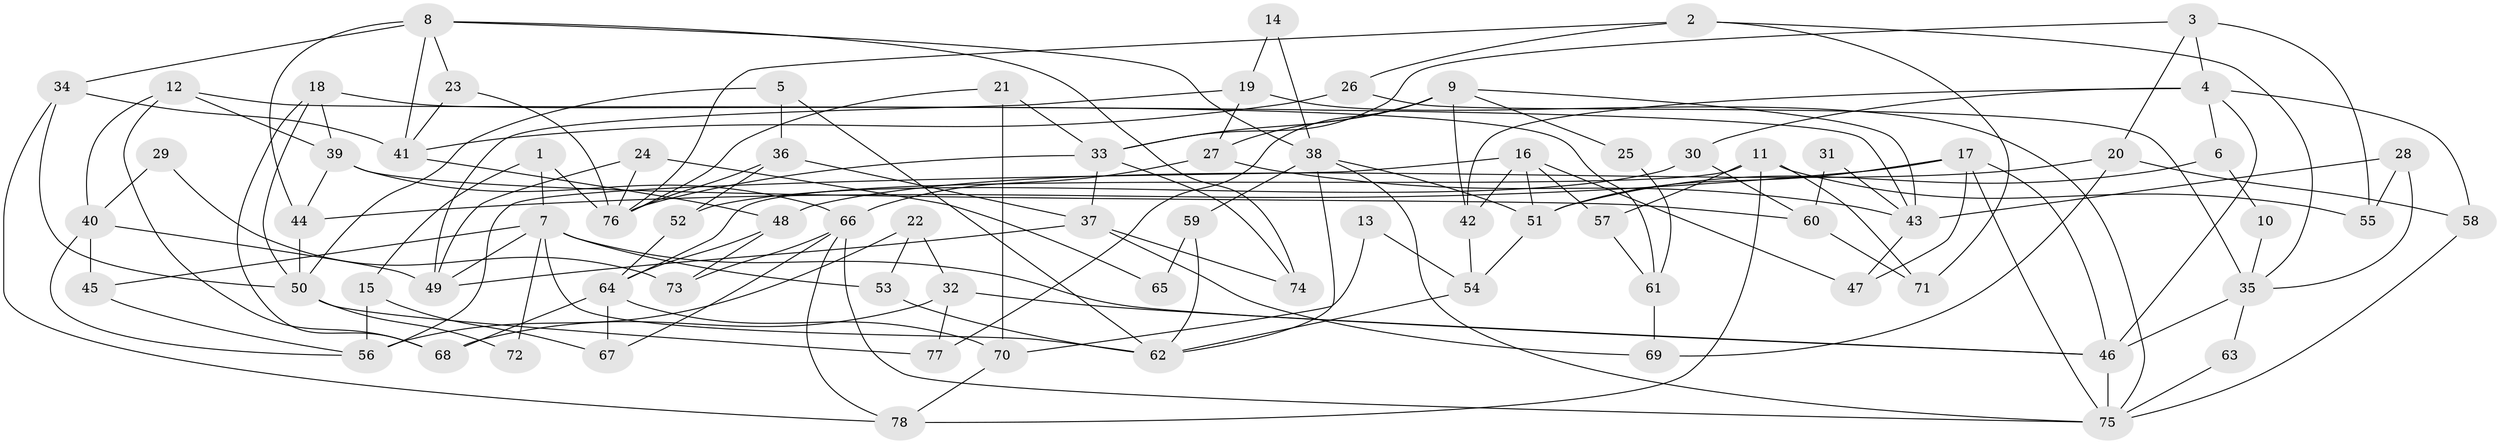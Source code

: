 // Generated by graph-tools (version 1.1) at 2025/51/03/09/25 04:51:26]
// undirected, 78 vertices, 156 edges
graph export_dot {
graph [start="1"]
  node [color=gray90,style=filled];
  1;
  2;
  3;
  4;
  5;
  6;
  7;
  8;
  9;
  10;
  11;
  12;
  13;
  14;
  15;
  16;
  17;
  18;
  19;
  20;
  21;
  22;
  23;
  24;
  25;
  26;
  27;
  28;
  29;
  30;
  31;
  32;
  33;
  34;
  35;
  36;
  37;
  38;
  39;
  40;
  41;
  42;
  43;
  44;
  45;
  46;
  47;
  48;
  49;
  50;
  51;
  52;
  53;
  54;
  55;
  56;
  57;
  58;
  59;
  60;
  61;
  62;
  63;
  64;
  65;
  66;
  67;
  68;
  69;
  70;
  71;
  72;
  73;
  74;
  75;
  76;
  77;
  78;
  1 -- 15;
  1 -- 7;
  1 -- 76;
  2 -- 76;
  2 -- 26;
  2 -- 35;
  2 -- 71;
  3 -- 4;
  3 -- 33;
  3 -- 20;
  3 -- 55;
  4 -- 58;
  4 -- 42;
  4 -- 6;
  4 -- 30;
  4 -- 46;
  5 -- 50;
  5 -- 62;
  5 -- 36;
  6 -- 51;
  6 -- 10;
  7 -- 49;
  7 -- 46;
  7 -- 45;
  7 -- 53;
  7 -- 62;
  7 -- 72;
  8 -- 34;
  8 -- 74;
  8 -- 23;
  8 -- 38;
  8 -- 41;
  8 -- 44;
  9 -- 42;
  9 -- 43;
  9 -- 25;
  9 -- 27;
  9 -- 33;
  9 -- 77;
  10 -- 35;
  11 -- 78;
  11 -- 64;
  11 -- 55;
  11 -- 57;
  11 -- 71;
  12 -- 39;
  12 -- 68;
  12 -- 40;
  12 -- 43;
  13 -- 54;
  13 -- 70;
  14 -- 19;
  14 -- 38;
  15 -- 67;
  15 -- 56;
  16 -- 51;
  16 -- 57;
  16 -- 42;
  16 -- 47;
  16 -- 56;
  17 -- 47;
  17 -- 46;
  17 -- 44;
  17 -- 51;
  17 -- 75;
  18 -- 50;
  18 -- 39;
  18 -- 61;
  18 -- 68;
  19 -- 27;
  19 -- 75;
  19 -- 49;
  20 -- 48;
  20 -- 58;
  20 -- 69;
  21 -- 76;
  21 -- 33;
  21 -- 70;
  22 -- 53;
  22 -- 56;
  22 -- 32;
  23 -- 76;
  23 -- 41;
  24 -- 49;
  24 -- 76;
  24 -- 65;
  25 -- 61;
  26 -- 35;
  26 -- 41;
  27 -- 43;
  27 -- 66;
  28 -- 35;
  28 -- 55;
  28 -- 43;
  29 -- 40;
  29 -- 73;
  30 -- 60;
  30 -- 52;
  31 -- 43;
  31 -- 60;
  32 -- 77;
  32 -- 46;
  32 -- 68;
  33 -- 76;
  33 -- 37;
  33 -- 74;
  34 -- 78;
  34 -- 41;
  34 -- 50;
  35 -- 46;
  35 -- 63;
  36 -- 37;
  36 -- 52;
  36 -- 76;
  37 -- 49;
  37 -- 69;
  37 -- 74;
  38 -- 75;
  38 -- 51;
  38 -- 59;
  38 -- 62;
  39 -- 44;
  39 -- 66;
  39 -- 60;
  40 -- 45;
  40 -- 49;
  40 -- 56;
  41 -- 48;
  42 -- 54;
  43 -- 47;
  44 -- 50;
  45 -- 56;
  46 -- 75;
  48 -- 64;
  48 -- 73;
  50 -- 72;
  50 -- 77;
  51 -- 54;
  52 -- 64;
  53 -- 62;
  54 -- 62;
  57 -- 61;
  58 -- 75;
  59 -- 62;
  59 -- 65;
  60 -- 71;
  61 -- 69;
  63 -- 75;
  64 -- 68;
  64 -- 67;
  64 -- 70;
  66 -- 75;
  66 -- 67;
  66 -- 73;
  66 -- 78;
  70 -- 78;
}
